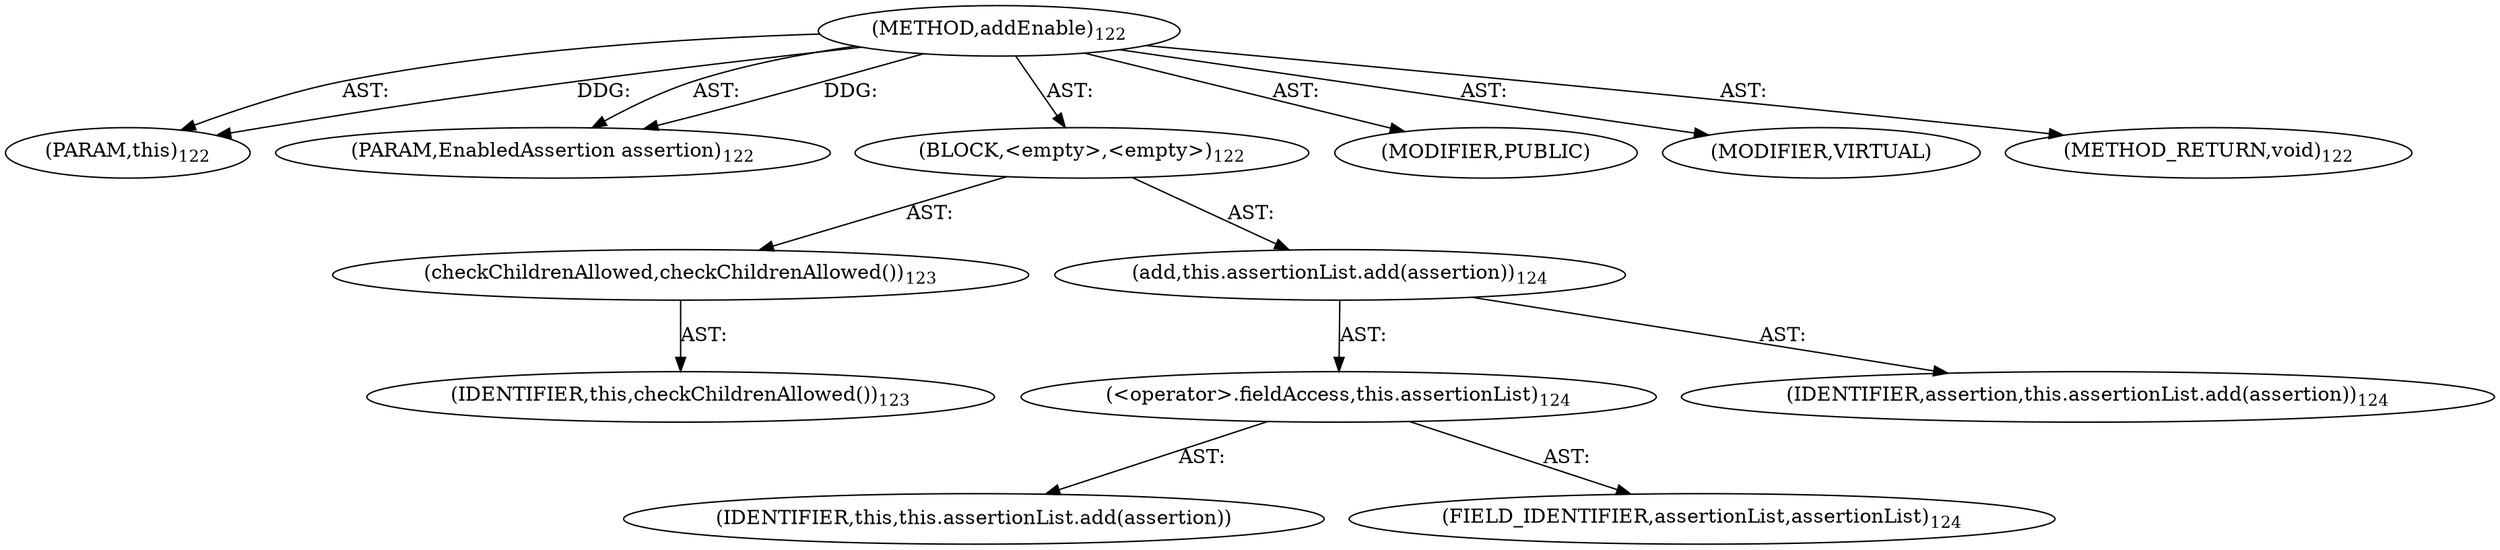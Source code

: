 digraph "addEnable" {  
"111669149696" [label = <(METHOD,addEnable)<SUB>122</SUB>> ]
"115964116992" [label = <(PARAM,this)<SUB>122</SUB>> ]
"115964117003" [label = <(PARAM,EnabledAssertion assertion)<SUB>122</SUB>> ]
"25769803776" [label = <(BLOCK,&lt;empty&gt;,&lt;empty&gt;)<SUB>122</SUB>> ]
"30064771072" [label = <(checkChildrenAllowed,checkChildrenAllowed())<SUB>123</SUB>> ]
"68719476736" [label = <(IDENTIFIER,this,checkChildrenAllowed())<SUB>123</SUB>> ]
"30064771073" [label = <(add,this.assertionList.add(assertion))<SUB>124</SUB>> ]
"30064771074" [label = <(&lt;operator&gt;.fieldAccess,this.assertionList)<SUB>124</SUB>> ]
"68719476764" [label = <(IDENTIFIER,this,this.assertionList.add(assertion))> ]
"55834574848" [label = <(FIELD_IDENTIFIER,assertionList,assertionList)<SUB>124</SUB>> ]
"68719476765" [label = <(IDENTIFIER,assertion,this.assertionList.add(assertion))<SUB>124</SUB>> ]
"133143986178" [label = <(MODIFIER,PUBLIC)> ]
"133143986179" [label = <(MODIFIER,VIRTUAL)> ]
"128849018880" [label = <(METHOD_RETURN,void)<SUB>122</SUB>> ]
  "111669149696" -> "115964116992"  [ label = "AST: "] 
  "111669149696" -> "115964117003"  [ label = "AST: "] 
  "111669149696" -> "25769803776"  [ label = "AST: "] 
  "111669149696" -> "133143986178"  [ label = "AST: "] 
  "111669149696" -> "133143986179"  [ label = "AST: "] 
  "111669149696" -> "128849018880"  [ label = "AST: "] 
  "25769803776" -> "30064771072"  [ label = "AST: "] 
  "25769803776" -> "30064771073"  [ label = "AST: "] 
  "30064771072" -> "68719476736"  [ label = "AST: "] 
  "30064771073" -> "30064771074"  [ label = "AST: "] 
  "30064771073" -> "68719476765"  [ label = "AST: "] 
  "30064771074" -> "68719476764"  [ label = "AST: "] 
  "30064771074" -> "55834574848"  [ label = "AST: "] 
  "111669149696" -> "115964116992"  [ label = "DDG: "] 
  "111669149696" -> "115964117003"  [ label = "DDG: "] 
}

